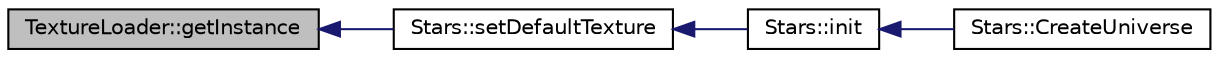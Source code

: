 digraph "TextureLoader::getInstance"
{
  edge [fontname="Helvetica",fontsize="10",labelfontname="Helvetica",labelfontsize="10"];
  node [fontname="Helvetica",fontsize="10",shape=record];
  rankdir="LR";
  Node1 [label="TextureLoader::getInstance",height=0.2,width=0.4,color="black", fillcolor="grey75", style="filled", fontcolor="black"];
  Node1 -> Node2 [dir="back",color="midnightblue",fontsize="10",style="solid",fontname="Helvetica"];
  Node2 [label="Stars::setDefaultTexture",height=0.2,width=0.4,color="black", fillcolor="white", style="filled",URL="$class_stars.html#a452bc9ed3721c5c3e51c19fe710ef18e"];
  Node2 -> Node3 [dir="back",color="midnightblue",fontsize="10",style="solid",fontname="Helvetica"];
  Node3 [label="Stars::init",height=0.2,width=0.4,color="black", fillcolor="white", style="filled",URL="$class_stars.html#ad508110016be8c071307f78ca7d38b82"];
  Node3 -> Node4 [dir="back",color="midnightblue",fontsize="10",style="solid",fontname="Helvetica"];
  Node4 [label="Stars::CreateUniverse",height=0.2,width=0.4,color="black", fillcolor="white", style="filled",URL="$class_stars.html#ae3eceb58ea18fc3c8fde7be2e2ec3d2c"];
}
